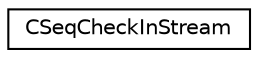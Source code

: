digraph "Graphical Class Hierarchy"
{
 // LATEX_PDF_SIZE
  edge [fontname="Helvetica",fontsize="10",labelfontname="Helvetica",labelfontsize="10"];
  node [fontname="Helvetica",fontsize="10",shape=record];
  rankdir="LR";
  Node0 [label="CSeqCheckInStream",height=0.2,width=0.4,color="black", fillcolor="white", style="filled",URL="$struct_c_seq_check_in_stream.html",tooltip=" "];
}
